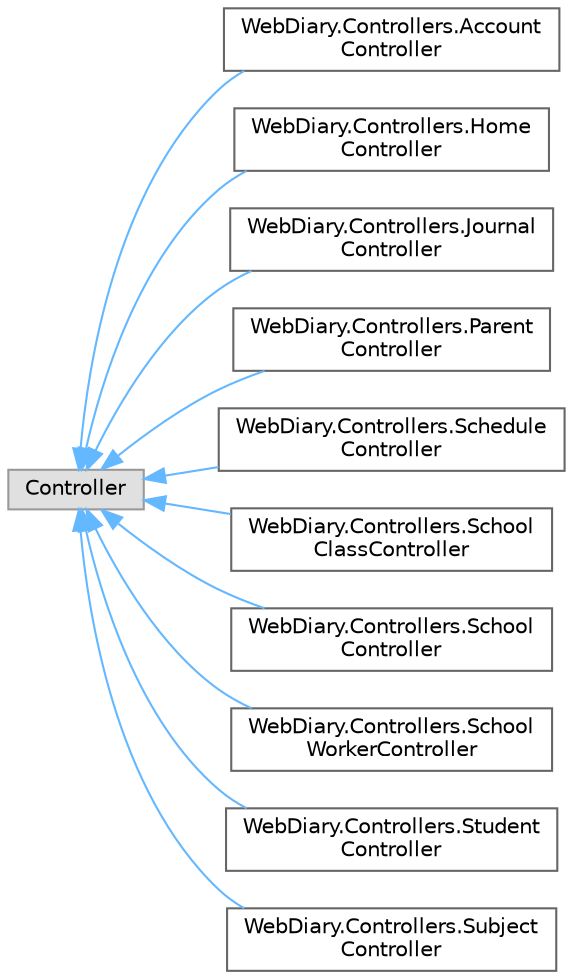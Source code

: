 digraph "Graphical Class Hierarchy"
{
 // LATEX_PDF_SIZE
  bgcolor="transparent";
  edge [fontname=Helvetica,fontsize=10,labelfontname=Helvetica,labelfontsize=10];
  node [fontname=Helvetica,fontsize=10,shape=box,height=0.2,width=0.4];
  rankdir="LR";
  Node0 [id="Node000000",label="Controller",height=0.2,width=0.4,color="grey60", fillcolor="#E0E0E0", style="filled",tooltip=" "];
  Node0 -> Node1 [id="edge1_Node000000_Node000001",dir="back",color="steelblue1",style="solid",tooltip=" "];
  Node1 [id="Node000001",label="WebDiary.Controllers.Account\lController",height=0.2,width=0.4,color="grey40", fillcolor="white", style="filled",URL="$class_web_diary_1_1_controllers_1_1_account_controller.html",tooltip=" "];
  Node0 -> Node2 [id="edge2_Node000000_Node000002",dir="back",color="steelblue1",style="solid",tooltip=" "];
  Node2 [id="Node000002",label="WebDiary.Controllers.Home\lController",height=0.2,width=0.4,color="grey40", fillcolor="white", style="filled",URL="$class_web_diary_1_1_controllers_1_1_home_controller.html",tooltip=" "];
  Node0 -> Node3 [id="edge3_Node000000_Node000003",dir="back",color="steelblue1",style="solid",tooltip=" "];
  Node3 [id="Node000003",label="WebDiary.Controllers.Journal\lController",height=0.2,width=0.4,color="grey40", fillcolor="white", style="filled",URL="$class_web_diary_1_1_controllers_1_1_journal_controller.html",tooltip=" "];
  Node0 -> Node4 [id="edge4_Node000000_Node000004",dir="back",color="steelblue1",style="solid",tooltip=" "];
  Node4 [id="Node000004",label="WebDiary.Controllers.Parent\lController",height=0.2,width=0.4,color="grey40", fillcolor="white", style="filled",URL="$class_web_diary_1_1_controllers_1_1_parent_controller.html",tooltip=" "];
  Node0 -> Node5 [id="edge5_Node000000_Node000005",dir="back",color="steelblue1",style="solid",tooltip=" "];
  Node5 [id="Node000005",label="WebDiary.Controllers.Schedule\lController",height=0.2,width=0.4,color="grey40", fillcolor="white", style="filled",URL="$class_web_diary_1_1_controllers_1_1_schedule_controller.html",tooltip=" "];
  Node0 -> Node6 [id="edge6_Node000000_Node000006",dir="back",color="steelblue1",style="solid",tooltip=" "];
  Node6 [id="Node000006",label="WebDiary.Controllers.School\lClassController",height=0.2,width=0.4,color="grey40", fillcolor="white", style="filled",URL="$class_web_diary_1_1_controllers_1_1_school_class_controller.html",tooltip=" "];
  Node0 -> Node7 [id="edge7_Node000000_Node000007",dir="back",color="steelblue1",style="solid",tooltip=" "];
  Node7 [id="Node000007",label="WebDiary.Controllers.School\lController",height=0.2,width=0.4,color="grey40", fillcolor="white", style="filled",URL="$class_web_diary_1_1_controllers_1_1_school_controller.html",tooltip=" "];
  Node0 -> Node8 [id="edge8_Node000000_Node000008",dir="back",color="steelblue1",style="solid",tooltip=" "];
  Node8 [id="Node000008",label="WebDiary.Controllers.School\lWorkerController",height=0.2,width=0.4,color="grey40", fillcolor="white", style="filled",URL="$class_web_diary_1_1_controllers_1_1_school_worker_controller.html",tooltip=" "];
  Node0 -> Node9 [id="edge9_Node000000_Node000009",dir="back",color="steelblue1",style="solid",tooltip=" "];
  Node9 [id="Node000009",label="WebDiary.Controllers.Student\lController",height=0.2,width=0.4,color="grey40", fillcolor="white", style="filled",URL="$class_web_diary_1_1_controllers_1_1_student_controller.html",tooltip=" "];
  Node0 -> Node10 [id="edge10_Node000000_Node000010",dir="back",color="steelblue1",style="solid",tooltip=" "];
  Node10 [id="Node000010",label="WebDiary.Controllers.Subject\lController",height=0.2,width=0.4,color="grey40", fillcolor="white", style="filled",URL="$class_web_diary_1_1_controllers_1_1_subject_controller.html",tooltip=" "];
}
